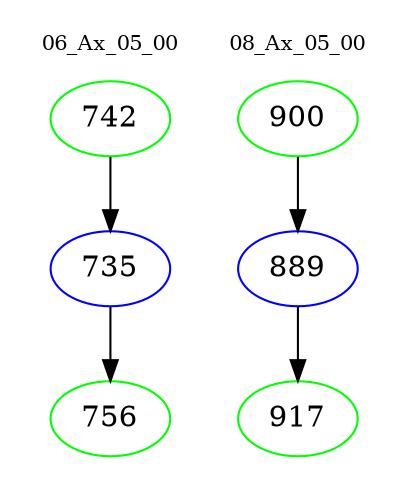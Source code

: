 digraph{
subgraph cluster_0 {
color = white
label = "06_Ax_05_00";
fontsize=10;
T0_742 [label="742", color="green"]
T0_742 -> T0_735 [color="black"]
T0_735 [label="735", color="blue"]
T0_735 -> T0_756 [color="black"]
T0_756 [label="756", color="green"]
}
subgraph cluster_1 {
color = white
label = "08_Ax_05_00";
fontsize=10;
T1_900 [label="900", color="green"]
T1_900 -> T1_889 [color="black"]
T1_889 [label="889", color="blue"]
T1_889 -> T1_917 [color="black"]
T1_917 [label="917", color="green"]
}
}
